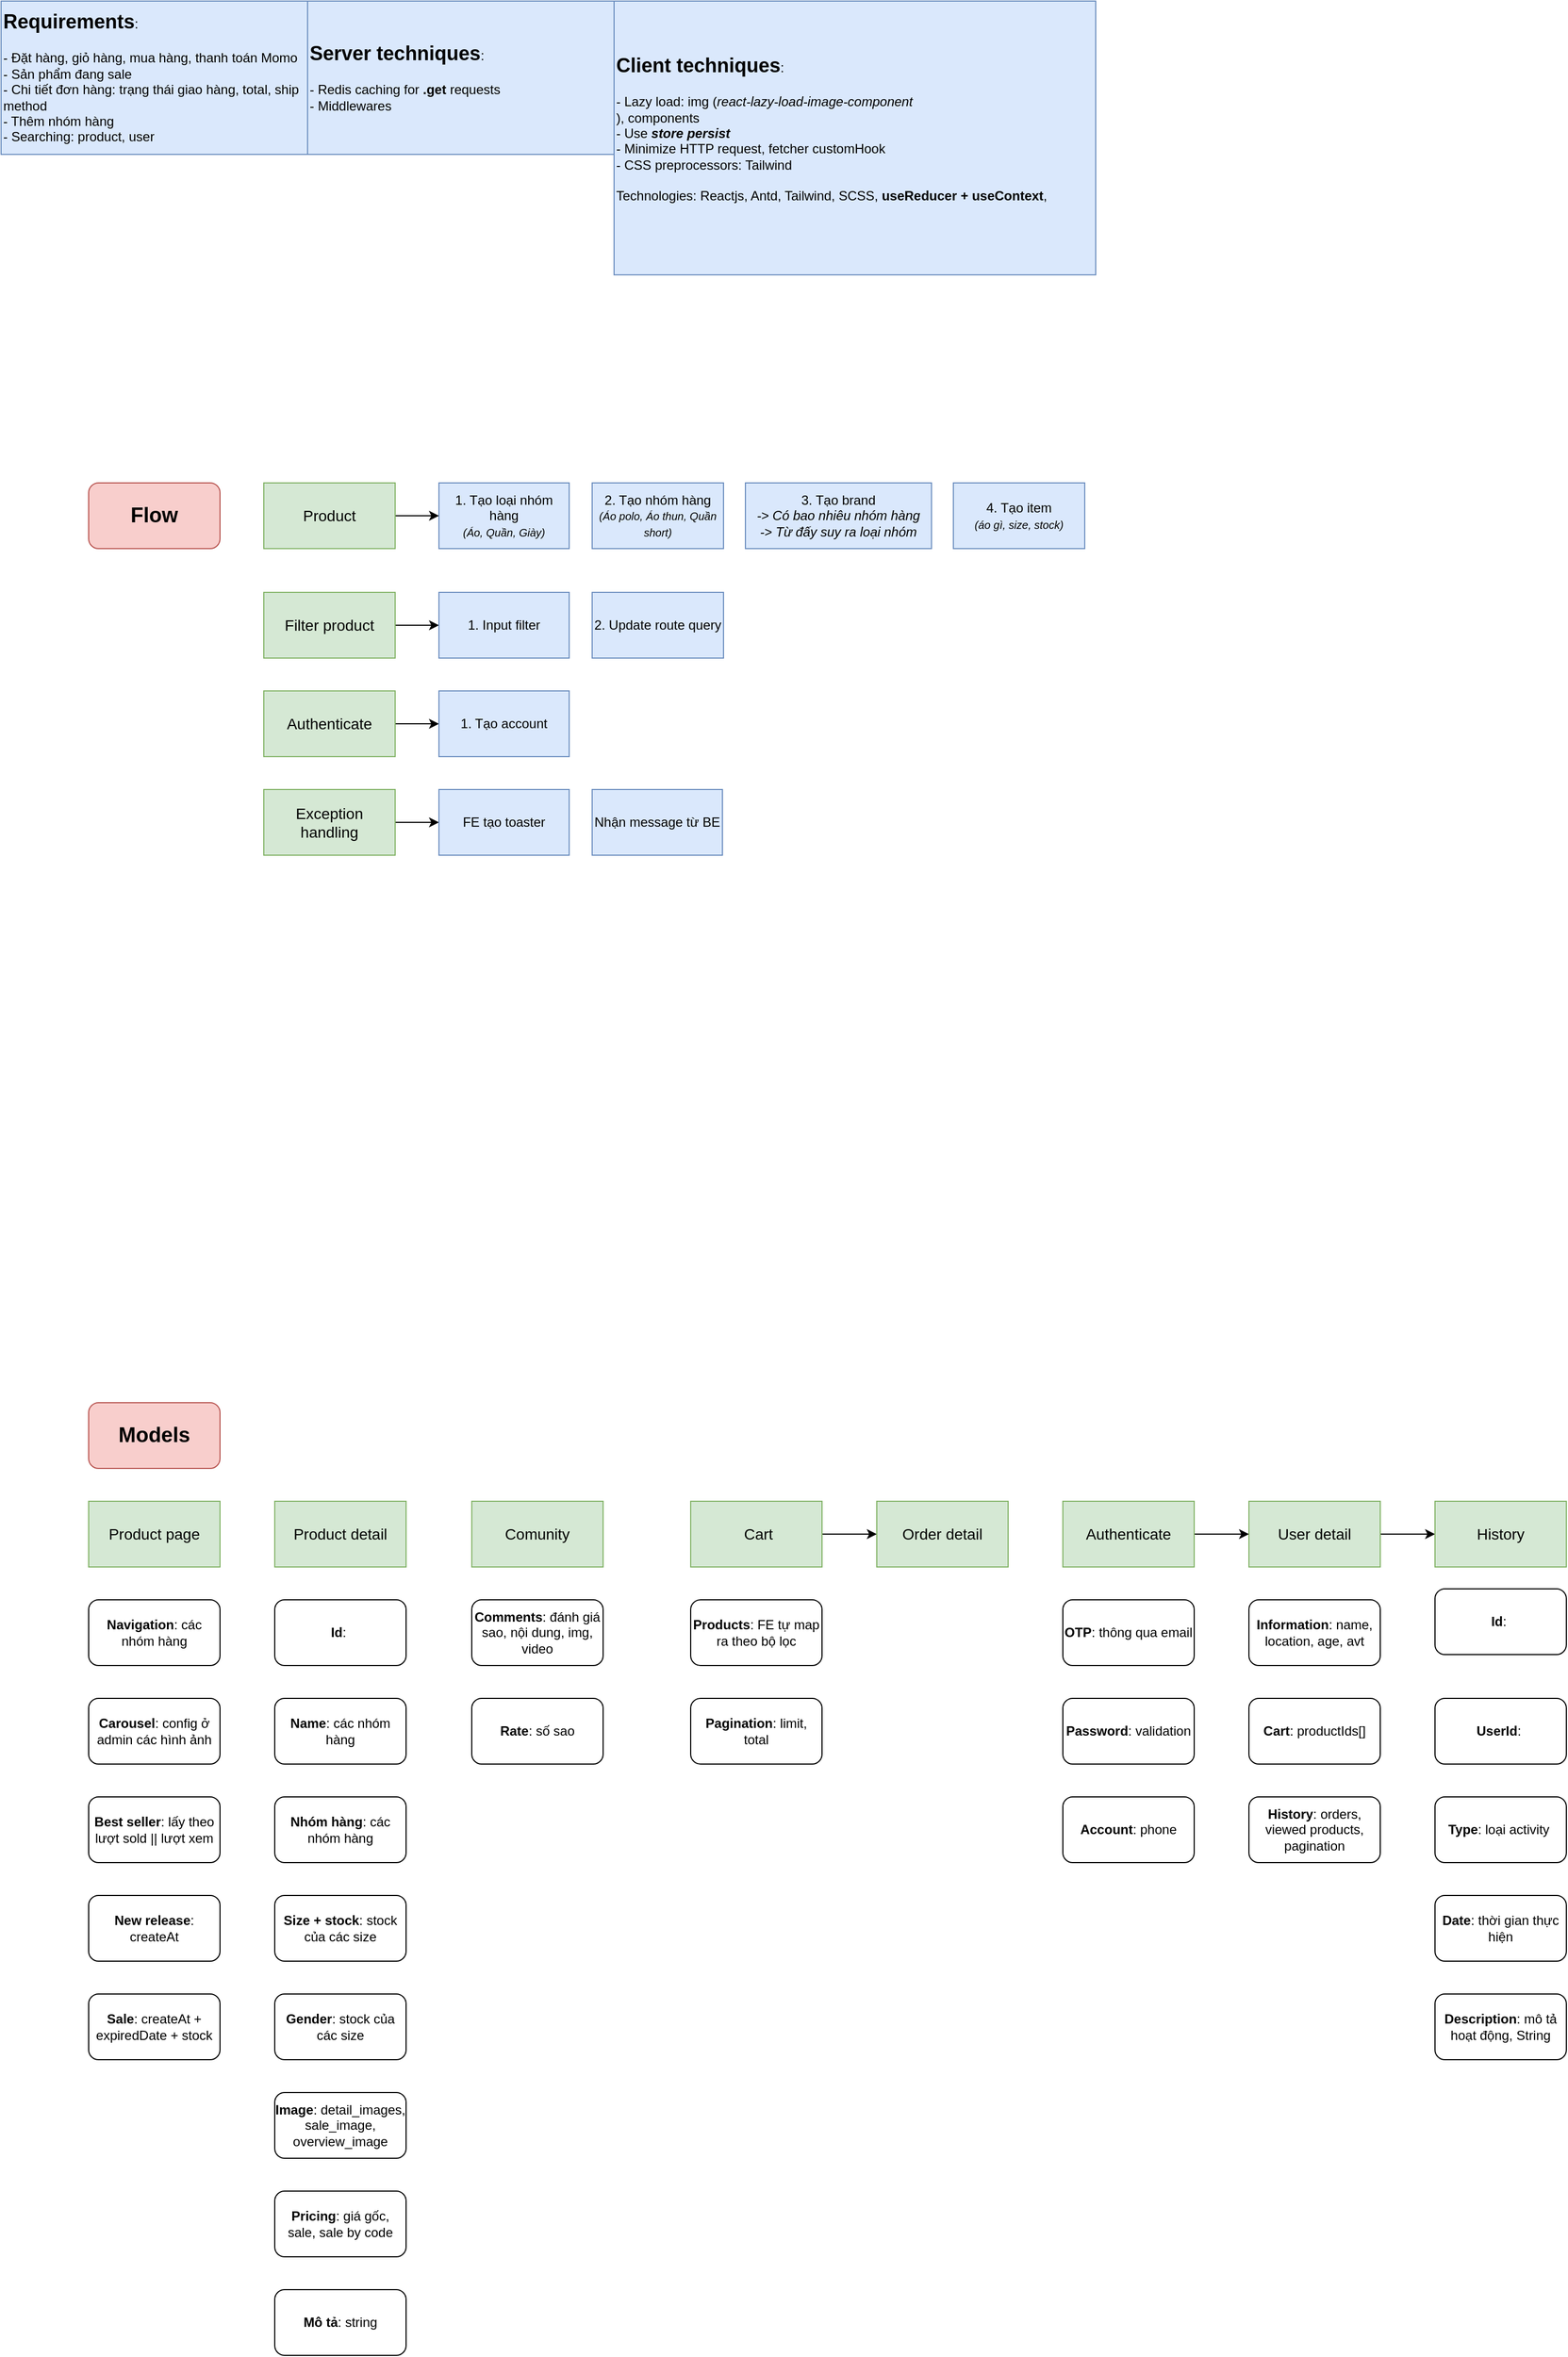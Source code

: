 <mxfile version="20.8.16" type="device" pages="4"><diagram name="Page-1" id="JqT0Jm13uh6gq4Bsoevw"><mxGraphModel dx="1098" dy="651" grid="1" gridSize="10" guides="1" tooltips="1" connect="1" arrows="1" fold="1" page="1" pageScale="1" pageWidth="850" pageHeight="1100" math="0" shadow="0"><root><mxCell id="0"/><mxCell id="1" parent="0"/><mxCell id="qajTYuz60DypqFJyb3Lh-2" value="&lt;font style=&quot;font-size: 18px;&quot;&gt;&lt;b&gt;Requirements&lt;/b&gt;&lt;/font&gt;:&lt;br&gt;&lt;br&gt;- Đặt hàng, giỏ hàng, mua hàng, thanh toán Momo&lt;br&gt;- Sản phẩm đang sale&lt;br&gt;- Chi tiết đơn hàng: trạng thái giao hàng, total, ship method&lt;br&gt;- Thêm nhóm hàng&lt;br&gt;- Searching: product, user" style="rounded=0;whiteSpace=wrap;html=1;fillColor=#dae8fc;strokeColor=#6c8ebf;align=left;" parent="1" vertex="1"><mxGeometry width="280" height="140" as="geometry"/></mxCell><mxCell id="qajTYuz60DypqFJyb3Lh-4" value="&lt;font style=&quot;font-size: 14px;&quot;&gt;Product page&lt;/font&gt;" style="rounded=0;whiteSpace=wrap;html=1;fontSize=14;fillColor=#d5e8d4;strokeColor=#82b366;" parent="1" vertex="1"><mxGeometry x="80" y="1370" width="120" height="60" as="geometry"/></mxCell><mxCell id="et0393BWTsbTZGaoj0gp-1" value="&lt;b&gt;Flow&lt;/b&gt;" style="rounded=1;whiteSpace=wrap;html=1;fontSize=19;fillColor=#f8cecc;strokeColor=#b85450;" parent="1" vertex="1"><mxGeometry x="80" y="440" width="120" height="60" as="geometry"/></mxCell><mxCell id="et0393BWTsbTZGaoj0gp-8" value="&lt;font style=&quot;font-size: 14px;&quot;&gt;Product detail&lt;/font&gt;" style="rounded=0;whiteSpace=wrap;html=1;fontSize=14;fillColor=#d5e8d4;strokeColor=#82b366;" parent="1" vertex="1"><mxGeometry x="250" y="1370" width="120" height="60" as="geometry"/></mxCell><mxCell id="et0393BWTsbTZGaoj0gp-14" value="&lt;b&gt;Navigation&lt;/b&gt;: các nhóm hàng" style="rounded=1;whiteSpace=wrap;html=1;fontSize=12;" parent="1" vertex="1"><mxGeometry x="80" y="1460" width="120" height="60" as="geometry"/></mxCell><mxCell id="et0393BWTsbTZGaoj0gp-15" value="&lt;b&gt;Best seller&lt;/b&gt;: lấy theo lượt sold || lượt xem" style="rounded=1;whiteSpace=wrap;html=1;fontSize=12;" parent="1" vertex="1"><mxGeometry x="80" y="1640" width="120" height="60" as="geometry"/></mxCell><mxCell id="et0393BWTsbTZGaoj0gp-16" value="&lt;b&gt;Carousel&lt;/b&gt;: config ở admin các hình ảnh" style="rounded=1;whiteSpace=wrap;html=1;fontSize=12;" parent="1" vertex="1"><mxGeometry x="80" y="1550" width="120" height="60" as="geometry"/></mxCell><mxCell id="et0393BWTsbTZGaoj0gp-17" value="&lt;b&gt;New release&lt;/b&gt;: createAt" style="rounded=1;whiteSpace=wrap;html=1;fontSize=12;" parent="1" vertex="1"><mxGeometry x="80" y="1730" width="120" height="60" as="geometry"/></mxCell><mxCell id="et0393BWTsbTZGaoj0gp-18" value="&lt;b&gt;Sale&lt;/b&gt;: createAt + expiredDate + stock" style="rounded=1;whiteSpace=wrap;html=1;fontSize=12;" parent="1" vertex="1"><mxGeometry x="80" y="1820" width="120" height="60" as="geometry"/></mxCell><mxCell id="et0393BWTsbTZGaoj0gp-21" value="&lt;b&gt;Size + stock&lt;/b&gt;: stock của các size" style="rounded=1;whiteSpace=wrap;html=1;fontSize=12;" parent="1" vertex="1"><mxGeometry x="250" y="1730" width="120" height="60" as="geometry"/></mxCell><mxCell id="et0393BWTsbTZGaoj0gp-22" value="&lt;b&gt;Name&lt;/b&gt;: các nhóm hàng" style="rounded=1;whiteSpace=wrap;html=1;fontSize=12;" parent="1" vertex="1"><mxGeometry x="250" y="1550" width="120" height="60" as="geometry"/></mxCell><mxCell id="et0393BWTsbTZGaoj0gp-23" value="&lt;b&gt;Image&lt;/b&gt;:&amp;nbsp;&lt;span style=&quot;border-color: var(--border-color);&quot;&gt;detail_images, sale_image, overview_image&lt;/span&gt;" style="rounded=1;whiteSpace=wrap;html=1;fontSize=12;" parent="1" vertex="1"><mxGeometry x="250" y="1910" width="120" height="60" as="geometry"/></mxCell><mxCell id="et0393BWTsbTZGaoj0gp-24" value="&lt;b&gt;Nhóm hàng&lt;/b&gt;: các nhóm hàng" style="rounded=1;whiteSpace=wrap;html=1;fontSize=12;" parent="1" vertex="1"><mxGeometry x="250" y="1640" width="120" height="60" as="geometry"/></mxCell><mxCell id="et0393BWTsbTZGaoj0gp-25" value="&lt;b&gt;Pricing&lt;/b&gt;: giá gốc, sale, sale by code" style="rounded=1;whiteSpace=wrap;html=1;fontSize=12;" parent="1" vertex="1"><mxGeometry x="250" y="2000" width="120" height="60" as="geometry"/></mxCell><mxCell id="et0393BWTsbTZGaoj0gp-26" value="&lt;b&gt;Mô tả&lt;/b&gt;: string" style="rounded=1;whiteSpace=wrap;html=1;fontSize=12;" parent="1" vertex="1"><mxGeometry x="250" y="2090" width="120" height="60" as="geometry"/></mxCell><mxCell id="et0393BWTsbTZGaoj0gp-29" value="" style="edgeStyle=orthogonalEdgeStyle;rounded=0;orthogonalLoop=1;jettySize=auto;html=1;fontSize=12;" parent="1" source="et0393BWTsbTZGaoj0gp-27" target="et0393BWTsbTZGaoj0gp-28" edge="1"><mxGeometry relative="1" as="geometry"/></mxCell><mxCell id="et0393BWTsbTZGaoj0gp-27" value="&amp;nbsp;Cart" style="rounded=0;whiteSpace=wrap;html=1;fontSize=14;fillColor=#d5e8d4;strokeColor=#82b366;" parent="1" vertex="1"><mxGeometry x="630" y="1370" width="120" height="60" as="geometry"/></mxCell><mxCell id="et0393BWTsbTZGaoj0gp-28" value="Order detail" style="rounded=0;whiteSpace=wrap;html=1;fontSize=14;fillColor=#d5e8d4;strokeColor=#82b366;" parent="1" vertex="1"><mxGeometry x="800" y="1370" width="120" height="60" as="geometry"/></mxCell><mxCell id="LlLzEmvEvNywCEUogVb4-19" value="" style="edgeStyle=orthogonalEdgeStyle;rounded=0;orthogonalLoop=1;jettySize=auto;html=1;fontSize=10;" parent="1" source="et0393BWTsbTZGaoj0gp-30" target="LlLzEmvEvNywCEUogVb4-18" edge="1"><mxGeometry relative="1" as="geometry"/></mxCell><mxCell id="et0393BWTsbTZGaoj0gp-30" value="User detail" style="rounded=0;whiteSpace=wrap;html=1;fontSize=14;fillColor=#d5e8d4;strokeColor=#82b366;" parent="1" vertex="1"><mxGeometry x="1140" y="1370" width="120" height="60" as="geometry"/></mxCell><mxCell id="et0393BWTsbTZGaoj0gp-38" value="" style="edgeStyle=orthogonalEdgeStyle;rounded=0;orthogonalLoop=1;jettySize=auto;html=1;fontSize=12;" parent="1" source="et0393BWTsbTZGaoj0gp-31" target="et0393BWTsbTZGaoj0gp-30" edge="1"><mxGeometry relative="1" as="geometry"/></mxCell><mxCell id="et0393BWTsbTZGaoj0gp-31" value="Authenticate" style="rounded=0;whiteSpace=wrap;html=1;fontSize=14;fillColor=#d5e8d4;strokeColor=#82b366;" parent="1" vertex="1"><mxGeometry x="970" y="1370" width="120" height="60" as="geometry"/></mxCell><mxCell id="et0393BWTsbTZGaoj0gp-32" value="&lt;b&gt;OTP&lt;/b&gt;: thông qua email" style="rounded=1;whiteSpace=wrap;html=1;fontSize=12;" parent="1" vertex="1"><mxGeometry x="970" y="1460" width="120" height="60" as="geometry"/></mxCell><mxCell id="et0393BWTsbTZGaoj0gp-33" value="&lt;b&gt;Password&lt;/b&gt;: validation" style="rounded=1;whiteSpace=wrap;html=1;fontSize=12;" parent="1" vertex="1"><mxGeometry x="970" y="1550" width="120" height="60" as="geometry"/></mxCell><mxCell id="et0393BWTsbTZGaoj0gp-34" value="&lt;b&gt;Account&lt;/b&gt;: phone" style="rounded=1;whiteSpace=wrap;html=1;fontSize=12;" parent="1" vertex="1"><mxGeometry x="970" y="1640" width="120" height="60" as="geometry"/></mxCell><mxCell id="et0393BWTsbTZGaoj0gp-35" value="&lt;b&gt;Information&lt;/b&gt;: name, location, age, avt" style="rounded=1;whiteSpace=wrap;html=1;fontSize=12;" parent="1" vertex="1"><mxGeometry x="1140" y="1460" width="120" height="60" as="geometry"/></mxCell><mxCell id="et0393BWTsbTZGaoj0gp-36" value="&lt;b&gt;History&lt;/b&gt;: orders, viewed products, pagination" style="rounded=1;whiteSpace=wrap;html=1;fontSize=12;" parent="1" vertex="1"><mxGeometry x="1140" y="1640" width="120" height="60" as="geometry"/></mxCell><mxCell id="et0393BWTsbTZGaoj0gp-37" value="&lt;b&gt;Cart&lt;/b&gt;: productIds[]" style="rounded=1;whiteSpace=wrap;html=1;fontSize=12;" parent="1" vertex="1"><mxGeometry x="1140" y="1550" width="120" height="60" as="geometry"/></mxCell><mxCell id="et0393BWTsbTZGaoj0gp-39" value="&lt;font style=&quot;font-size: 18px;&quot;&gt;&lt;b&gt;Server techniques&lt;/b&gt;&lt;/font&gt;:&lt;br&gt;&lt;br&gt;- Redis caching for &lt;b&gt;.get&lt;/b&gt; requests&lt;br&gt;- Middlewares" style="rounded=0;whiteSpace=wrap;html=1;fillColor=#dae8fc;strokeColor=#6c8ebf;align=left;" parent="1" vertex="1"><mxGeometry x="280" width="280" height="140" as="geometry"/></mxCell><mxCell id="LlLzEmvEvNywCEUogVb4-1" value="&lt;font style=&quot;font-size: 14px;&quot;&gt;Comunity&lt;/font&gt;" style="rounded=0;whiteSpace=wrap;html=1;fontSize=14;fillColor=#d5e8d4;strokeColor=#82b366;" parent="1" vertex="1"><mxGeometry x="430" y="1370" width="120" height="60" as="geometry"/></mxCell><mxCell id="LlLzEmvEvNywCEUogVb4-2" value="&lt;b&gt;Comments&lt;/b&gt;: đánh giá sao, nội dung, img, video" style="rounded=1;whiteSpace=wrap;html=1;fontSize=12;" parent="1" vertex="1"><mxGeometry x="430" y="1460" width="120" height="60" as="geometry"/></mxCell><mxCell id="LlLzEmvEvNywCEUogVb4-3" value="&lt;b&gt;Rate&lt;/b&gt;: số sao" style="rounded=1;whiteSpace=wrap;html=1;fontSize=12;" parent="1" vertex="1"><mxGeometry x="430" y="1550" width="120" height="60" as="geometry"/></mxCell><mxCell id="LlLzEmvEvNywCEUogVb4-5" value="1. Tạo loại nhóm hàng&lt;br&gt;&lt;i&gt;&lt;font style=&quot;font-size: 10px;&quot;&gt;(Áo, Quần, Giày)&lt;/font&gt;&lt;/i&gt;" style="rounded=0;whiteSpace=wrap;html=1;fillColor=#dae8fc;strokeColor=#6c8ebf;" parent="1" vertex="1"><mxGeometry x="400" y="440" width="119" height="60" as="geometry"/></mxCell><mxCell id="LlLzEmvEvNywCEUogVb4-6" value="&lt;b&gt;Models&lt;/b&gt;" style="rounded=1;whiteSpace=wrap;html=1;fontSize=19;fillColor=#f8cecc;strokeColor=#b85450;" parent="1" vertex="1"><mxGeometry x="80" y="1280" width="120" height="60" as="geometry"/></mxCell><mxCell id="LlLzEmvEvNywCEUogVb4-7" value="2. Tạo nhóm hàng&lt;br&gt;&lt;i&gt;&lt;font style=&quot;font-size: 10px;&quot;&gt;(Áo polo, Áo thun, Quần short)&lt;/font&gt;&lt;/i&gt;" style="rounded=0;whiteSpace=wrap;html=1;fillColor=#dae8fc;strokeColor=#6c8ebf;" parent="1" vertex="1"><mxGeometry x="540" y="440" width="120" height="60" as="geometry"/></mxCell><mxCell id="LlLzEmvEvNywCEUogVb4-8" value="3. Tạo brand&lt;br&gt;&lt;i&gt;-&amp;gt; Có bao nhiêu nhóm hàng&lt;/i&gt;&lt;br&gt;&lt;i&gt;-&amp;gt; Từ đấy suy ra loại nhóm&lt;/i&gt;" style="rounded=0;whiteSpace=wrap;html=1;fillColor=#dae8fc;strokeColor=#6c8ebf;" parent="1" vertex="1"><mxGeometry x="680" y="440" width="170" height="60" as="geometry"/></mxCell><mxCell id="LlLzEmvEvNywCEUogVb4-10" value="4. Tạo item&lt;br&gt;&lt;i&gt;&lt;font style=&quot;font-size: 10px;&quot;&gt;(áo gì, size, stock)&lt;/font&gt;&lt;/i&gt;" style="rounded=0;whiteSpace=wrap;html=1;fillColor=#dae8fc;strokeColor=#6c8ebf;" parent="1" vertex="1"><mxGeometry x="870" y="440" width="120" height="60" as="geometry"/></mxCell><mxCell id="LlLzEmvEvNywCEUogVb4-12" value="" style="edgeStyle=orthogonalEdgeStyle;rounded=0;orthogonalLoop=1;jettySize=auto;html=1;fontSize=10;" parent="1" source="LlLzEmvEvNywCEUogVb4-11" target="LlLzEmvEvNywCEUogVb4-5" edge="1"><mxGeometry relative="1" as="geometry"/></mxCell><mxCell id="LlLzEmvEvNywCEUogVb4-11" value="&lt;font style=&quot;font-size: 14px;&quot;&gt;Product&lt;/font&gt;" style="rounded=0;whiteSpace=wrap;html=1;fontSize=14;fillColor=#d5e8d4;strokeColor=#82b366;" parent="1" vertex="1"><mxGeometry x="240" y="440" width="120" height="60" as="geometry"/></mxCell><mxCell id="LlLzEmvEvNywCEUogVb4-15" value="" style="edgeStyle=orthogonalEdgeStyle;rounded=0;orthogonalLoop=1;jettySize=auto;html=1;fontSize=10;" parent="1" source="LlLzEmvEvNywCEUogVb4-13" target="LlLzEmvEvNywCEUogVb4-14" edge="1"><mxGeometry relative="1" as="geometry"/></mxCell><mxCell id="LlLzEmvEvNywCEUogVb4-13" value="Authenticate" style="rounded=0;whiteSpace=wrap;html=1;fontSize=14;fillColor=#d5e8d4;strokeColor=#82b366;" parent="1" vertex="1"><mxGeometry x="240" y="630" width="120" height="60" as="geometry"/></mxCell><mxCell id="LlLzEmvEvNywCEUogVb4-14" value="1. Tạo account" style="rounded=0;whiteSpace=wrap;html=1;fillColor=#dae8fc;strokeColor=#6c8ebf;" parent="1" vertex="1"><mxGeometry x="400" y="630" width="119" height="60" as="geometry"/></mxCell><mxCell id="LlLzEmvEvNywCEUogVb4-16" value="&lt;b&gt;Products&lt;/b&gt;: FE tự map ra theo bộ lọc" style="rounded=1;whiteSpace=wrap;html=1;fontSize=12;" parent="1" vertex="1"><mxGeometry x="630" y="1460" width="120" height="60" as="geometry"/></mxCell><mxCell id="LlLzEmvEvNywCEUogVb4-17" value="&lt;b&gt;Pagination&lt;/b&gt;: limit, total" style="rounded=1;whiteSpace=wrap;html=1;fontSize=12;" parent="1" vertex="1"><mxGeometry x="630" y="1550" width="120" height="60" as="geometry"/></mxCell><mxCell id="LlLzEmvEvNywCEUogVb4-18" value="History" style="rounded=0;whiteSpace=wrap;html=1;fontSize=14;fillColor=#d5e8d4;strokeColor=#82b366;" parent="1" vertex="1"><mxGeometry x="1310" y="1370" width="120" height="60" as="geometry"/></mxCell><mxCell id="LlLzEmvEvNywCEUogVb4-20" value="&lt;b&gt;Id&lt;/b&gt;:&amp;nbsp;" style="rounded=1;whiteSpace=wrap;html=1;fontSize=12;" parent="1" vertex="1"><mxGeometry x="1310" y="1450" width="120" height="60" as="geometry"/></mxCell><mxCell id="LlLzEmvEvNywCEUogVb4-21" value="&lt;b&gt;UserId&lt;/b&gt;:&amp;nbsp;" style="rounded=1;whiteSpace=wrap;html=1;fontSize=12;" parent="1" vertex="1"><mxGeometry x="1310" y="1550" width="120" height="60" as="geometry"/></mxCell><mxCell id="LlLzEmvEvNywCEUogVb4-22" value="&lt;b&gt;Type&lt;/b&gt;: loại activity&amp;nbsp;" style="rounded=1;whiteSpace=wrap;html=1;fontSize=12;" parent="1" vertex="1"><mxGeometry x="1310" y="1640" width="120" height="60" as="geometry"/></mxCell><mxCell id="LlLzEmvEvNywCEUogVb4-23" value="&lt;b&gt;Date&lt;/b&gt;: thời gian thực hiện" style="rounded=1;whiteSpace=wrap;html=1;fontSize=12;" parent="1" vertex="1"><mxGeometry x="1310" y="1730" width="120" height="60" as="geometry"/></mxCell><mxCell id="LlLzEmvEvNywCEUogVb4-24" value="&lt;b&gt;Description&lt;/b&gt;: mô tả hoạt động, String" style="rounded=1;whiteSpace=wrap;html=1;fontSize=12;" parent="1" vertex="1"><mxGeometry x="1310" y="1820" width="120" height="60" as="geometry"/></mxCell><mxCell id="nhmMdoXErHlJF3UQ1pRw-1" value="&lt;b&gt;Gender&lt;/b&gt;: stock của các size" style="rounded=1;whiteSpace=wrap;html=1;fontSize=12;" parent="1" vertex="1"><mxGeometry x="250" y="1820" width="120" height="60" as="geometry"/></mxCell><mxCell id="nhmMdoXErHlJF3UQ1pRw-2" value="&lt;b&gt;Id&lt;/b&gt;:&amp;nbsp;" style="rounded=1;whiteSpace=wrap;html=1;fontSize=12;" parent="1" vertex="1"><mxGeometry x="250" y="1460" width="120" height="60" as="geometry"/></mxCell><mxCell id="nhmMdoXErHlJF3UQ1pRw-3" value="&lt;font style=&quot;font-size: 18px;&quot;&gt;&lt;b&gt;Client techniques&lt;/b&gt;&lt;/font&gt;:&lt;br&gt;&lt;br&gt;- Lazy load: img (&lt;i&gt;react-lazy-load-image-component&lt;/i&gt;&lt;br&gt;), components&lt;br&gt;- Use &lt;i&gt;&lt;b&gt;store persist&lt;br&gt;&lt;/b&gt;&lt;/i&gt;- Minimize HTTP request, fetcher customHook&lt;br&gt;-&amp;nbsp;CSS preprocessors: Tailwind&lt;br&gt;&lt;br&gt;Technologies: Reactjs, Antd, Tailwind, SCSS, &lt;b&gt;useReducer + useContext&lt;/b&gt;,&lt;br&gt;&lt;h2 style=&quot;box-sizing: border-box; display: flex; flex-direction: row; align-items: center; justify-content: flex-start; letter-spacing: -0.05em; width: 1168px; margin: 1rem 0px 0px; font-size: 1.5rem; max-width: 100vw; font-family: &amp;quot;Source Sans Pro&amp;quot;, &amp;quot;Lucida Grande&amp;quot;, sans-serif; background-color: rgb(255, 255, 255);&quot; class=&quot;cd6ce1fd flex flex-row justify-start items-center w-100 fw6 mt3 black dib ma0 tracked-tight no-underline hover-black f3-ns&quot;&gt;&lt;div style=&quot;box-sizing: border-box;&quot; data-nosnippet=&quot;true&quot;&gt;&lt;/div&gt;&lt;/h2&gt;" style="rounded=0;whiteSpace=wrap;html=1;fillColor=#dae8fc;strokeColor=#6c8ebf;align=left;" parent="1" vertex="1"><mxGeometry x="560" width="440" height="250" as="geometry"/></mxCell><mxCell id="nhmMdoXErHlJF3UQ1pRw-4" value="" style="edgeStyle=orthogonalEdgeStyle;rounded=0;orthogonalLoop=1;jettySize=auto;html=1;fontSize=10;" parent="1" source="nhmMdoXErHlJF3UQ1pRw-5" target="nhmMdoXErHlJF3UQ1pRw-6" edge="1"><mxGeometry relative="1" as="geometry"/></mxCell><mxCell id="nhmMdoXErHlJF3UQ1pRw-5" value="Exception handling" style="rounded=0;whiteSpace=wrap;html=1;fontSize=14;fillColor=#d5e8d4;strokeColor=#82b366;" parent="1" vertex="1"><mxGeometry x="240" y="720" width="120" height="60" as="geometry"/></mxCell><mxCell id="nhmMdoXErHlJF3UQ1pRw-6" value="FE tạo toaster" style="rounded=0;whiteSpace=wrap;html=1;fillColor=#dae8fc;strokeColor=#6c8ebf;" parent="1" vertex="1"><mxGeometry x="400" y="720" width="119" height="60" as="geometry"/></mxCell><mxCell id="nhmMdoXErHlJF3UQ1pRw-7" value="Nhận message từ BE" style="rounded=0;whiteSpace=wrap;html=1;fillColor=#dae8fc;strokeColor=#6c8ebf;" parent="1" vertex="1"><mxGeometry x="540" y="720" width="119" height="60" as="geometry"/></mxCell><mxCell id="RCOyDnF8ExbDRTdlQaE3-1" value="" style="edgeStyle=orthogonalEdgeStyle;rounded=0;orthogonalLoop=1;jettySize=auto;html=1;fontSize=10;" parent="1" source="RCOyDnF8ExbDRTdlQaE3-2" target="RCOyDnF8ExbDRTdlQaE3-3" edge="1"><mxGeometry relative="1" as="geometry"/></mxCell><mxCell id="RCOyDnF8ExbDRTdlQaE3-2" value="Filter product" style="rounded=0;whiteSpace=wrap;html=1;fontSize=14;fillColor=#d5e8d4;strokeColor=#82b366;" parent="1" vertex="1"><mxGeometry x="240" y="540" width="120" height="60" as="geometry"/></mxCell><mxCell id="RCOyDnF8ExbDRTdlQaE3-3" value="1. Input filter" style="rounded=0;whiteSpace=wrap;html=1;fillColor=#dae8fc;strokeColor=#6c8ebf;" parent="1" vertex="1"><mxGeometry x="400" y="540" width="119" height="60" as="geometry"/></mxCell><mxCell id="RCOyDnF8ExbDRTdlQaE3-4" value="2. Update route query" style="rounded=0;whiteSpace=wrap;html=1;fillColor=#dae8fc;strokeColor=#6c8ebf;" parent="1" vertex="1"><mxGeometry x="540" y="540" width="120" height="60" as="geometry"/></mxCell></root></mxGraphModel></diagram><diagram id="N8RFtCY5OqziCPQGMWDE" name="Server"><mxGraphModel dx="1434" dy="847" grid="1" gridSize="10" guides="1" tooltips="1" connect="1" arrows="1" fold="1" page="1" pageScale="1" pageWidth="850" pageHeight="1100" math="0" shadow="0"><root><mxCell id="0"/><mxCell id="1" parent="0"/></root></mxGraphModel></diagram><diagram id="r98ZHwEfsBWsN2rrndZY" name="Client"><mxGraphModel dx="1098" dy="651" grid="1" gridSize="10" guides="1" tooltips="1" connect="1" arrows="1" fold="1" page="1" pageScale="1" pageWidth="850" pageHeight="1100" math="0" shadow="0"><root><mxCell id="0"/><mxCell id="1" parent="0"/></root></mxGraphModel></diagram><diagram id="46K3PtRcdHp7gqP9wZ-6" name="Formbuilder"><mxGraphModel dx="1098" dy="651" grid="1" gridSize="10" guides="1" tooltips="1" connect="1" arrows="1" fold="1" page="1" pageScale="1" pageWidth="850" pageHeight="1100" math="0" shadow="0"><root><mxCell id="0"/><mxCell id="1" parent="0"/><mxCell id="uWFPXXoYFkQGwcRUhzJ_-1" value="Array - (label: size, color,...)" style="text;html=1;strokeColor=none;fillColor=none;align=center;verticalAlign=middle;whiteSpace=wrap;rounded=0;" vertex="1" parent="1"><mxGeometry x="40" y="180" width="150" height="30" as="geometry"/></mxCell><mxCell id="uWFPXXoYFkQGwcRUhzJ_-2" value="Name (stock name)" style="rounded=0;whiteSpace=wrap;html=1;" vertex="1" parent="1"><mxGeometry x="55" y="210" width="135" height="20" as="geometry"/></mxCell><mxCell id="uWFPXXoYFkQGwcRUhzJ_-3" value="amount" style="rounded=0;whiteSpace=wrap;html=1;" vertex="1" parent="1"><mxGeometry x="230" y="210" width="70" height="20" as="geometry"/></mxCell><mxCell id="uWFPXXoYFkQGwcRUhzJ_-6" value="&lt;h1&gt;Rules&lt;/h1&gt;&lt;p&gt;&lt;span style=&quot;border-color: var(--border-color);&quot;&gt;- Parent stock sẽ dựa theo index&lt;/span&gt;&lt;br&gt;&lt;/p&gt;" style="text;html=1;strokeColor=none;fillColor=none;spacing=5;spacingTop=-20;whiteSpace=wrap;overflow=hidden;rounded=0;" vertex="1" parent="1"><mxGeometry x="10" y="10" width="190" height="80" as="geometry"/></mxCell></root></mxGraphModel></diagram></mxfile>